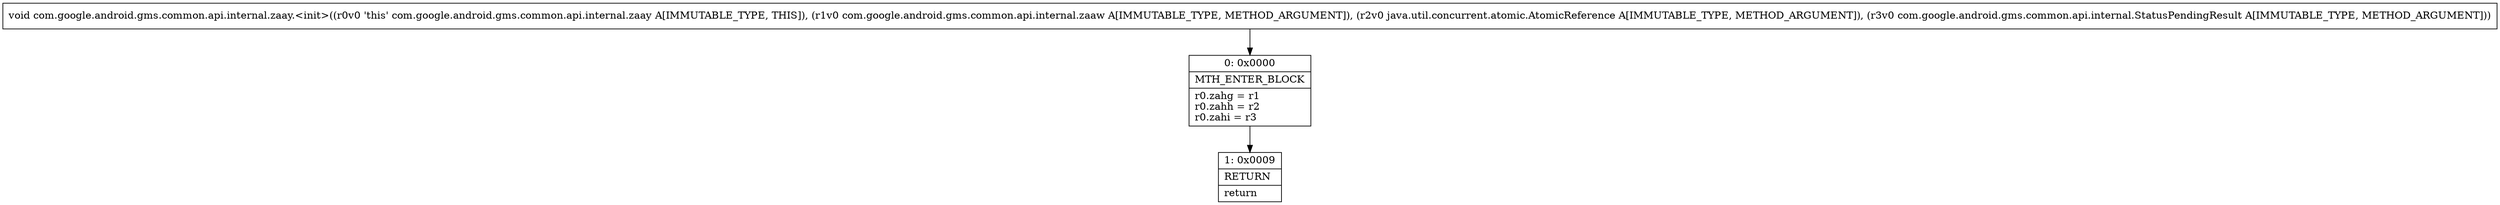 digraph "CFG forcom.google.android.gms.common.api.internal.zaay.\<init\>(Lcom\/google\/android\/gms\/common\/api\/internal\/zaaw;Ljava\/util\/concurrent\/atomic\/AtomicReference;Lcom\/google\/android\/gms\/common\/api\/internal\/StatusPendingResult;)V" {
Node_0 [shape=record,label="{0\:\ 0x0000|MTH_ENTER_BLOCK\l|r0.zahg = r1\lr0.zahh = r2\lr0.zahi = r3\l}"];
Node_1 [shape=record,label="{1\:\ 0x0009|RETURN\l|return\l}"];
MethodNode[shape=record,label="{void com.google.android.gms.common.api.internal.zaay.\<init\>((r0v0 'this' com.google.android.gms.common.api.internal.zaay A[IMMUTABLE_TYPE, THIS]), (r1v0 com.google.android.gms.common.api.internal.zaaw A[IMMUTABLE_TYPE, METHOD_ARGUMENT]), (r2v0 java.util.concurrent.atomic.AtomicReference A[IMMUTABLE_TYPE, METHOD_ARGUMENT]), (r3v0 com.google.android.gms.common.api.internal.StatusPendingResult A[IMMUTABLE_TYPE, METHOD_ARGUMENT])) }"];
MethodNode -> Node_0;
Node_0 -> Node_1;
}

